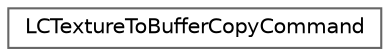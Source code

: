 digraph "类继承关系图"
{
 // LATEX_PDF_SIZE
  bgcolor="transparent";
  edge [fontname=Helvetica,fontsize=10,labelfontname=Helvetica,labelfontsize=10];
  node [fontname=Helvetica,fontsize=10,shape=box,height=0.2,width=0.4];
  rankdir="LR";
  Node0 [id="Node000000",label="LCTextureToBufferCopyCommand",height=0.2,width=0.4,color="grey40", fillcolor="white", style="filled",URL="$struct_l_c_texture_to_buffer_copy_command.html",tooltip=" "];
}
